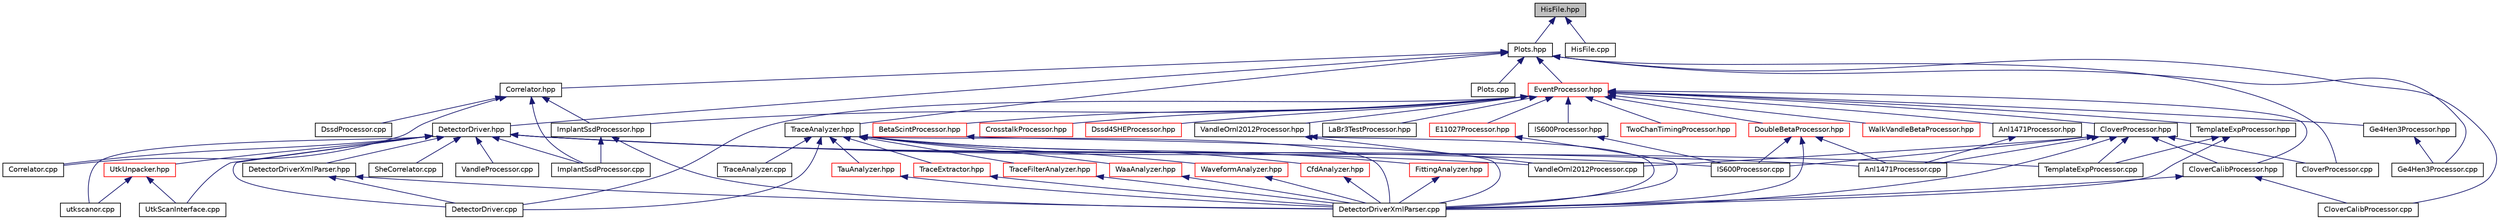digraph "HisFile.hpp"
{
  edge [fontname="Helvetica",fontsize="10",labelfontname="Helvetica",labelfontsize="10"];
  node [fontname="Helvetica",fontsize="10",shape=record];
  Node1 [label="HisFile.hpp",height=0.2,width=0.4,color="black", fillcolor="grey75", style="filled", fontcolor="black"];
  Node1 -> Node2 [dir="back",color="midnightblue",fontsize="10",style="solid",fontname="Helvetica"];
  Node2 [label="Plots.hpp",height=0.2,width=0.4,color="black", fillcolor="white", style="filled",URL="$de/d87/_plots_8hpp.html",tooltip="A container to request a block of plots and plot respective spectra through the plots register..."];
  Node2 -> Node3 [dir="back",color="midnightblue",fontsize="10",style="solid",fontname="Helvetica"];
  Node3 [label="TraceAnalyzer.hpp",height=0.2,width=0.4,color="black", fillcolor="white", style="filled",URL="$dd/d01/_trace_analyzer_8hpp.html",tooltip="Header file for the TraceAnalyzer class. "];
  Node3 -> Node4 [dir="back",color="midnightblue",fontsize="10",style="solid",fontname="Helvetica"];
  Node4 [label="CfdAnalyzer.hpp",height=0.2,width=0.4,color="red", fillcolor="white", style="filled",URL="$dd/deb/_cfd_analyzer_8hpp.html",tooltip="Class to use Cfd on traces. "];
  Node4 -> Node5 [dir="back",color="midnightblue",fontsize="10",style="solid",fontname="Helvetica"];
  Node5 [label="DetectorDriverXmlParser.cpp",height=0.2,width=0.4,color="black", fillcolor="white", style="filled",URL="$dc/d67/_detector_driver_xml_parser_8cpp.html",tooltip="Class to parse the DetectorDriver node. "];
  Node3 -> Node6 [dir="back",color="midnightblue",fontsize="10",style="solid",fontname="Helvetica"];
  Node6 [label="FittingAnalyzer.hpp",height=0.2,width=0.4,color="red", fillcolor="white", style="filled",URL="$de/dfa/_fitting_analyzer_8hpp.html",tooltip="Class to fit functions to waveforms. "];
  Node6 -> Node5 [dir="back",color="midnightblue",fontsize="10",style="solid",fontname="Helvetica"];
  Node3 -> Node7 [dir="back",color="midnightblue",fontsize="10",style="solid",fontname="Helvetica"];
  Node7 [label="TauAnalyzer.hpp",height=0.2,width=0.4,color="red", fillcolor="white", style="filled",URL="$db/db7/_tau_analyzer_8hpp.html",tooltip="A trace analyzer which determines the decay time constant of traces. "];
  Node7 -> Node5 [dir="back",color="midnightblue",fontsize="10",style="solid",fontname="Helvetica"];
  Node3 -> Node8 [dir="back",color="midnightblue",fontsize="10",style="solid",fontname="Helvetica"];
  Node8 [label="TraceExtractor.hpp",height=0.2,width=0.4,color="red", fillcolor="white", style="filled",URL="$d7/d3f/_trace_extractor_8hpp.html",tooltip="Header file for the TraceExtractor class. "];
  Node8 -> Node5 [dir="back",color="midnightblue",fontsize="10",style="solid",fontname="Helvetica"];
  Node3 -> Node9 [dir="back",color="midnightblue",fontsize="10",style="solid",fontname="Helvetica"];
  Node9 [label="TraceFilterAnalyzer.hpp",height=0.2,width=0.4,color="red", fillcolor="white", style="filled",URL="$d2/d6c/_trace_filter_analyzer_8hpp.html",tooltip="Declaration of analysis class which does the filtering of traces. "];
  Node9 -> Node5 [dir="back",color="midnightblue",fontsize="10",style="solid",fontname="Helvetica"];
  Node3 -> Node10 [dir="back",color="midnightblue",fontsize="10",style="solid",fontname="Helvetica"];
  Node10 [label="WaaAnalyzer.hpp",height=0.2,width=0.4,color="red", fillcolor="white", style="filled",URL="$d8/d6a/_waa_analyzer_8hpp.html",tooltip="Class to perform Weighted Average algorithm on waveforms. "];
  Node10 -> Node5 [dir="back",color="midnightblue",fontsize="10",style="solid",fontname="Helvetica"];
  Node3 -> Node11 [dir="back",color="midnightblue",fontsize="10",style="solid",fontname="Helvetica"];
  Node11 [label="WaveformAnalyzer.hpp",height=0.2,width=0.4,color="red", fillcolor="white", style="filled",URL="$d2/db8/_waveform_analyzer_8hpp.html",tooltip="Class to analyze traces. "];
  Node11 -> Node5 [dir="back",color="midnightblue",fontsize="10",style="solid",fontname="Helvetica"];
  Node3 -> Node12 [dir="back",color="midnightblue",fontsize="10",style="solid",fontname="Helvetica"];
  Node12 [label="TraceAnalyzer.cpp",height=0.2,width=0.4,color="black", fillcolor="white", style="filled",URL="$dd/da6/_trace_analyzer_8cpp.html",tooltip="defines the Trace class. "];
  Node3 -> Node13 [dir="back",color="midnightblue",fontsize="10",style="solid",fontname="Helvetica"];
  Node13 [label="DetectorDriver.cpp",height=0.2,width=0.4,color="black", fillcolor="white", style="filled",URL="$d4/df5/_detector_driver_8cpp.html",tooltip="Main driver for event processing. "];
  Node3 -> Node5 [dir="back",color="midnightblue",fontsize="10",style="solid",fontname="Helvetica"];
  Node2 -> Node14 [dir="back",color="midnightblue",fontsize="10",style="solid",fontname="Helvetica"];
  Node14 [label="Correlator.hpp",height=0.2,width=0.4,color="black", fillcolor="white", style="filled",URL="$d5/dc9/_correlator_8hpp.html",tooltip="Header file for correlation. "];
  Node14 -> Node15 [dir="back",color="midnightblue",fontsize="10",style="solid",fontname="Helvetica"];
  Node15 [label="Correlator.cpp",height=0.2,width=0.4,color="black", fillcolor="white", style="filled",URL="$d3/d79/_correlator_8cpp.html",tooltip="Correlates events. "];
  Node14 -> Node16 [dir="back",color="midnightblue",fontsize="10",style="solid",fontname="Helvetica"];
  Node16 [label="ImplantSsdProcessor.hpp",height=0.2,width=0.4,color="black", fillcolor="white", style="filled",URL="$d7/d7f/_implant_ssd_processor_8hpp.html",tooltip="Header file for an SSD detector for implantation and correlation. "];
  Node16 -> Node5 [dir="back",color="midnightblue",fontsize="10",style="solid",fontname="Helvetica"];
  Node16 -> Node17 [dir="back",color="midnightblue",fontsize="10",style="solid",fontname="Helvetica"];
  Node17 [label="ImplantSsdProcessor.cpp",height=0.2,width=0.4,color="black", fillcolor="white", style="filled",URL="$d9/d43/_implant_ssd_processor_8cpp.html",tooltip="Handles ssd:implant detectors. "];
  Node14 -> Node18 [dir="back",color="midnightblue",fontsize="10",style="solid",fontname="Helvetica"];
  Node18 [label="DssdProcessor.cpp",height=0.2,width=0.4,color="black", fillcolor="white", style="filled",URL="$d5/d0b/_dssd_processor_8cpp.html",tooltip="Processes DSSD events. "];
  Node14 -> Node17 [dir="back",color="midnightblue",fontsize="10",style="solid",fontname="Helvetica"];
  Node2 -> Node19 [dir="back",color="midnightblue",fontsize="10",style="solid",fontname="Helvetica"];
  Node19 [label="DetectorDriver.hpp",height=0.2,width=0.4,color="black", fillcolor="white", style="filled",URL="$dd/dfe/_detector_driver_8hpp.html",tooltip="Main Driver for event processing. "];
  Node19 -> Node20 [dir="back",color="midnightblue",fontsize="10",style="solid",fontname="Helvetica"];
  Node20 [label="DetectorDriverXmlParser.hpp",height=0.2,width=0.4,color="black", fillcolor="white", style="filled",URL="$d8/d1d/_detector_driver_xml_parser_8hpp.html",tooltip="Class to parse the DetectorDriver node. "];
  Node20 -> Node13 [dir="back",color="midnightblue",fontsize="10",style="solid",fontname="Helvetica"];
  Node20 -> Node5 [dir="back",color="midnightblue",fontsize="10",style="solid",fontname="Helvetica"];
  Node19 -> Node21 [dir="back",color="midnightblue",fontsize="10",style="solid",fontname="Helvetica"];
  Node21 [label="UtkUnpacker.hpp",height=0.2,width=0.4,color="red", fillcolor="white", style="filled",URL="$d0/d9c/_utk_unpacker_8hpp.html"];
  Node21 -> Node22 [dir="back",color="midnightblue",fontsize="10",style="solid",fontname="Helvetica"];
  Node22 [label="UtkScanInterface.cpp",height=0.2,width=0.4,color="black", fillcolor="white", style="filled",URL="$d6/d72/_utk_scan_interface_8cpp.html",tooltip="Derived class handling the interface with utkscan. "];
  Node21 -> Node23 [dir="back",color="midnightblue",fontsize="10",style="solid",fontname="Helvetica"];
  Node23 [label="utkscanor.cpp",height=0.2,width=0.4,color="black", fillcolor="white", style="filled",URL="$d1/dd5/utkscanor_8cpp.html"];
  Node19 -> Node15 [dir="back",color="midnightblue",fontsize="10",style="solid",fontname="Helvetica"];
  Node19 -> Node13 [dir="back",color="midnightblue",fontsize="10",style="solid",fontname="Helvetica"];
  Node19 -> Node22 [dir="back",color="midnightblue",fontsize="10",style="solid",fontname="Helvetica"];
  Node19 -> Node23 [dir="back",color="midnightblue",fontsize="10",style="solid",fontname="Helvetica"];
  Node19 -> Node24 [dir="back",color="midnightblue",fontsize="10",style="solid",fontname="Helvetica"];
  Node24 [label="Anl1471Processor.cpp",height=0.2,width=0.4,color="black", fillcolor="white", style="filled",URL="$d6/df5/_anl1471_processor_8cpp.html",tooltip="A class to process data from ANL1471 experiment using VANDLE. "];
  Node19 -> Node25 [dir="back",color="midnightblue",fontsize="10",style="solid",fontname="Helvetica"];
  Node25 [label="IS600Processor.cpp",height=0.2,width=0.4,color="black", fillcolor="white", style="filled",URL="$d4/dbf/_i_s600_processor_8cpp.html",tooltip="A class to process data from ISOLDE 599 and 600 experiments using VANDLE. "];
  Node19 -> Node26 [dir="back",color="midnightblue",fontsize="10",style="solid",fontname="Helvetica"];
  Node26 [label="SheCorrelator.cpp",height=0.2,width=0.4,color="black", fillcolor="white", style="filled",URL="$d7/d94/_she_correlator_8cpp.html"];
  Node19 -> Node27 [dir="back",color="midnightblue",fontsize="10",style="solid",fontname="Helvetica"];
  Node27 [label="TemplateExpProcessor.cpp",height=0.2,width=0.4,color="black", fillcolor="white", style="filled",URL="$de/dd7/_template_exp_processor_8cpp.html",tooltip="Example class for experiment specific setups. "];
  Node19 -> Node28 [dir="back",color="midnightblue",fontsize="10",style="solid",fontname="Helvetica"];
  Node28 [label="VandleOrnl2012Processor.cpp",height=0.2,width=0.4,color="black", fillcolor="white", style="filled",URL="$dd/dc0/_vandle_ornl2012_processor_8cpp.html",tooltip="A class to process data from the LeRIBSS 2012 campaign. "];
  Node19 -> Node17 [dir="back",color="midnightblue",fontsize="10",style="solid",fontname="Helvetica"];
  Node19 -> Node29 [dir="back",color="midnightblue",fontsize="10",style="solid",fontname="Helvetica"];
  Node29 [label="VandleProcessor.cpp",height=0.2,width=0.4,color="black", fillcolor="white", style="filled",URL="$d8/d7f/_vandle_processor_8cpp.html",tooltip="Processes information for VANDLE. "];
  Node2 -> Node30 [dir="back",color="midnightblue",fontsize="10",style="solid",fontname="Helvetica"];
  Node30 [label="Plots.cpp",height=0.2,width=0.4,color="black", fillcolor="white", style="filled",URL="$d2/de9/_plots_8cpp.html",tooltip="Implement a block declaration scheme for DAMM plots. "];
  Node2 -> Node31 [dir="back",color="midnightblue",fontsize="10",style="solid",fontname="Helvetica"];
  Node31 [label="Ge4Hen3Processor.cpp",height=0.2,width=0.4,color="black", fillcolor="white", style="filled",URL="$d7/d18/_ge4_hen3_processor_8cpp.html"];
  Node2 -> Node32 [dir="back",color="midnightblue",fontsize="10",style="solid",fontname="Helvetica"];
  Node32 [label="EventProcessor.hpp",height=0.2,width=0.4,color="red", fillcolor="white", style="filled",URL="$da/dd1/_event_processor_8hpp.html",tooltip="Generic event processor. "];
  Node32 -> Node13 [dir="back",color="midnightblue",fontsize="10",style="solid",fontname="Helvetica"];
  Node32 -> Node33 [dir="back",color="midnightblue",fontsize="10",style="solid",fontname="Helvetica"];
  Node33 [label="Anl1471Processor.hpp",height=0.2,width=0.4,color="black", fillcolor="white", style="filled",URL="$da/d27/_anl1471_processor_8hpp.html",tooltip="A class to process data from ANL1471 experiment using VANDLE. "];
  Node33 -> Node24 [dir="back",color="midnightblue",fontsize="10",style="solid",fontname="Helvetica"];
  Node32 -> Node34 [dir="back",color="midnightblue",fontsize="10",style="solid",fontname="Helvetica"];
  Node34 [label="CrosstalkProcessor.hpp",height=0.2,width=0.4,color="red", fillcolor="white", style="filled",URL="$dc/d3f/_crosstalk_processor_8hpp.html",tooltip="A Crosstalk class to be used to build others. "];
  Node32 -> Node35 [dir="back",color="midnightblue",fontsize="10",style="solid",fontname="Helvetica"];
  Node35 [label="Dssd4SHEProcessor.hpp",height=0.2,width=0.4,color="red", fillcolor="white", style="filled",URL="$d0/d02/_dssd4_s_h_e_processor_8hpp.html"];
  Node32 -> Node36 [dir="back",color="midnightblue",fontsize="10",style="solid",fontname="Helvetica"];
  Node36 [label="E11027Processor.hpp",height=0.2,width=0.4,color="red", fillcolor="white", style="filled",URL="$d7/d0a/_e11027_processor_8hpp.html",tooltip="Class that handles outputting MONA-LISA-SWEEPER timestamps from the E11027 experiment conducted at NS..."];
  Node36 -> Node5 [dir="back",color="midnightblue",fontsize="10",style="solid",fontname="Helvetica"];
  Node32 -> Node37 [dir="back",color="midnightblue",fontsize="10",style="solid",fontname="Helvetica"];
  Node37 [label="Ge4Hen3Processor.hpp",height=0.2,width=0.4,color="black", fillcolor="white", style="filled",URL="$d8/d6d/_ge4_hen3_processor_8hpp.html"];
  Node37 -> Node31 [dir="back",color="midnightblue",fontsize="10",style="solid",fontname="Helvetica"];
  Node32 -> Node38 [dir="back",color="midnightblue",fontsize="10",style="solid",fontname="Helvetica"];
  Node38 [label="IS600Processor.hpp",height=0.2,width=0.4,color="black", fillcolor="white", style="filled",URL="$d6/d40/_i_s600_processor_8hpp.html",tooltip="A class to process data from ISOLDE 599 and 600 experiments using VANDLE. "];
  Node38 -> Node25 [dir="back",color="midnightblue",fontsize="10",style="solid",fontname="Helvetica"];
  Node32 -> Node39 [dir="back",color="midnightblue",fontsize="10",style="solid",fontname="Helvetica"];
  Node39 [label="LaBr3TestProcessor.hpp",height=0.2,width=0.4,color="black", fillcolor="white", style="filled",URL="$da/da1/_la_br3_test_processor_8hpp.html",tooltip="A Labr3Test class to be used to build others. "];
  Node32 -> Node40 [dir="back",color="midnightblue",fontsize="10",style="solid",fontname="Helvetica"];
  Node40 [label="TemplateExpProcessor.hpp",height=0.2,width=0.4,color="black", fillcolor="white", style="filled",URL="$df/d0b/_template_exp_processor_8hpp.html",tooltip="Example class for experiment specific setups. "];
  Node40 -> Node5 [dir="back",color="midnightblue",fontsize="10",style="solid",fontname="Helvetica"];
  Node40 -> Node27 [dir="back",color="midnightblue",fontsize="10",style="solid",fontname="Helvetica"];
  Node32 -> Node41 [dir="back",color="midnightblue",fontsize="10",style="solid",fontname="Helvetica"];
  Node41 [label="TwoChanTimingProcessor.hpp",height=0.2,width=0.4,color="red", fillcolor="white", style="filled",URL="$d5/d5a/_two_chan_timing_processor_8hpp.html",tooltip="Class to perform simple two channel timing experiments. "];
  Node32 -> Node42 [dir="back",color="midnightblue",fontsize="10",style="solid",fontname="Helvetica"];
  Node42 [label="VandleOrnl2012Processor.hpp",height=0.2,width=0.4,color="black", fillcolor="white", style="filled",URL="$d7/de9/_vandle_ornl2012_processor_8hpp.html",tooltip="A class to process data from the LeRIBSS 2012 campaign. "];
  Node42 -> Node5 [dir="back",color="midnightblue",fontsize="10",style="solid",fontname="Helvetica"];
  Node42 -> Node28 [dir="back",color="midnightblue",fontsize="10",style="solid",fontname="Helvetica"];
  Node32 -> Node43 [dir="back",color="midnightblue",fontsize="10",style="solid",fontname="Helvetica"];
  Node43 [label="WalkVandleBetaProcessor.hpp",height=0.2,width=0.4,color="red", fillcolor="white", style="filled",URL="$dd/dc1/_walk_vandle_beta_processor_8hpp.html",tooltip="A class to determine the walk between Vandle and the LeRIBSS betas. "];
  Node32 -> Node44 [dir="back",color="midnightblue",fontsize="10",style="solid",fontname="Helvetica"];
  Node44 [label="BetaScintProcessor.hpp",height=0.2,width=0.4,color="red", fillcolor="white", style="filled",URL="$d4/d2a/_beta_scint_processor_8hpp.html"];
  Node44 -> Node5 [dir="back",color="midnightblue",fontsize="10",style="solid",fontname="Helvetica"];
  Node32 -> Node45 [dir="back",color="midnightblue",fontsize="10",style="solid",fontname="Helvetica"];
  Node45 [label="CloverCalibProcessor.hpp",height=0.2,width=0.4,color="black", fillcolor="white", style="filled",URL="$de/d51/_clover_calib_processor_8hpp.html",tooltip="Processor for germanium detectors - calibration. "];
  Node45 -> Node5 [dir="back",color="midnightblue",fontsize="10",style="solid",fontname="Helvetica"];
  Node45 -> Node46 [dir="back",color="midnightblue",fontsize="10",style="solid",fontname="Helvetica"];
  Node46 [label="CloverCalibProcessor.cpp",height=0.2,width=0.4,color="black", fillcolor="white", style="filled",URL="$d3/d1e/_clover_calib_processor_8cpp.html"];
  Node32 -> Node47 [dir="back",color="midnightblue",fontsize="10",style="solid",fontname="Helvetica"];
  Node47 [label="CloverProcessor.hpp",height=0.2,width=0.4,color="black", fillcolor="white", style="filled",URL="$d0/de3/_clover_processor_8hpp.html",tooltip="Processor for Clovers. "];
  Node47 -> Node5 [dir="back",color="midnightblue",fontsize="10",style="solid",fontname="Helvetica"];
  Node47 -> Node24 [dir="back",color="midnightblue",fontsize="10",style="solid",fontname="Helvetica"];
  Node47 -> Node25 [dir="back",color="midnightblue",fontsize="10",style="solid",fontname="Helvetica"];
  Node47 -> Node27 [dir="back",color="midnightblue",fontsize="10",style="solid",fontname="Helvetica"];
  Node47 -> Node28 [dir="back",color="midnightblue",fontsize="10",style="solid",fontname="Helvetica"];
  Node47 -> Node45 [dir="back",color="midnightblue",fontsize="10",style="solid",fontname="Helvetica"];
  Node47 -> Node48 [dir="back",color="midnightblue",fontsize="10",style="solid",fontname="Helvetica"];
  Node48 [label="CloverProcessor.cpp",height=0.2,width=0.4,color="black", fillcolor="white", style="filled",URL="$da/d91/_clover_processor_8cpp.html",tooltip="Implementation for germanium processor. "];
  Node32 -> Node49 [dir="back",color="midnightblue",fontsize="10",style="solid",fontname="Helvetica"];
  Node49 [label="DoubleBetaProcessor.hpp",height=0.2,width=0.4,color="red", fillcolor="white", style="filled",URL="$d7/da5/_double_beta_processor_8hpp.html",tooltip="A Template class to be used to build others. "];
  Node49 -> Node5 [dir="back",color="midnightblue",fontsize="10",style="solid",fontname="Helvetica"];
  Node49 -> Node24 [dir="back",color="midnightblue",fontsize="10",style="solid",fontname="Helvetica"];
  Node49 -> Node25 [dir="back",color="midnightblue",fontsize="10",style="solid",fontname="Helvetica"];
  Node32 -> Node16 [dir="back",color="midnightblue",fontsize="10",style="solid",fontname="Helvetica"];
  Node2 -> Node46 [dir="back",color="midnightblue",fontsize="10",style="solid",fontname="Helvetica"];
  Node2 -> Node48 [dir="back",color="midnightblue",fontsize="10",style="solid",fontname="Helvetica"];
  Node1 -> Node50 [dir="back",color="midnightblue",fontsize="10",style="solid",fontname="Helvetica"];
  Node50 [label="HisFile.cpp",height=0.2,width=0.4,color="black", fillcolor="white", style="filled",URL="$d7/de4/_his_file_8cpp.html"];
}
